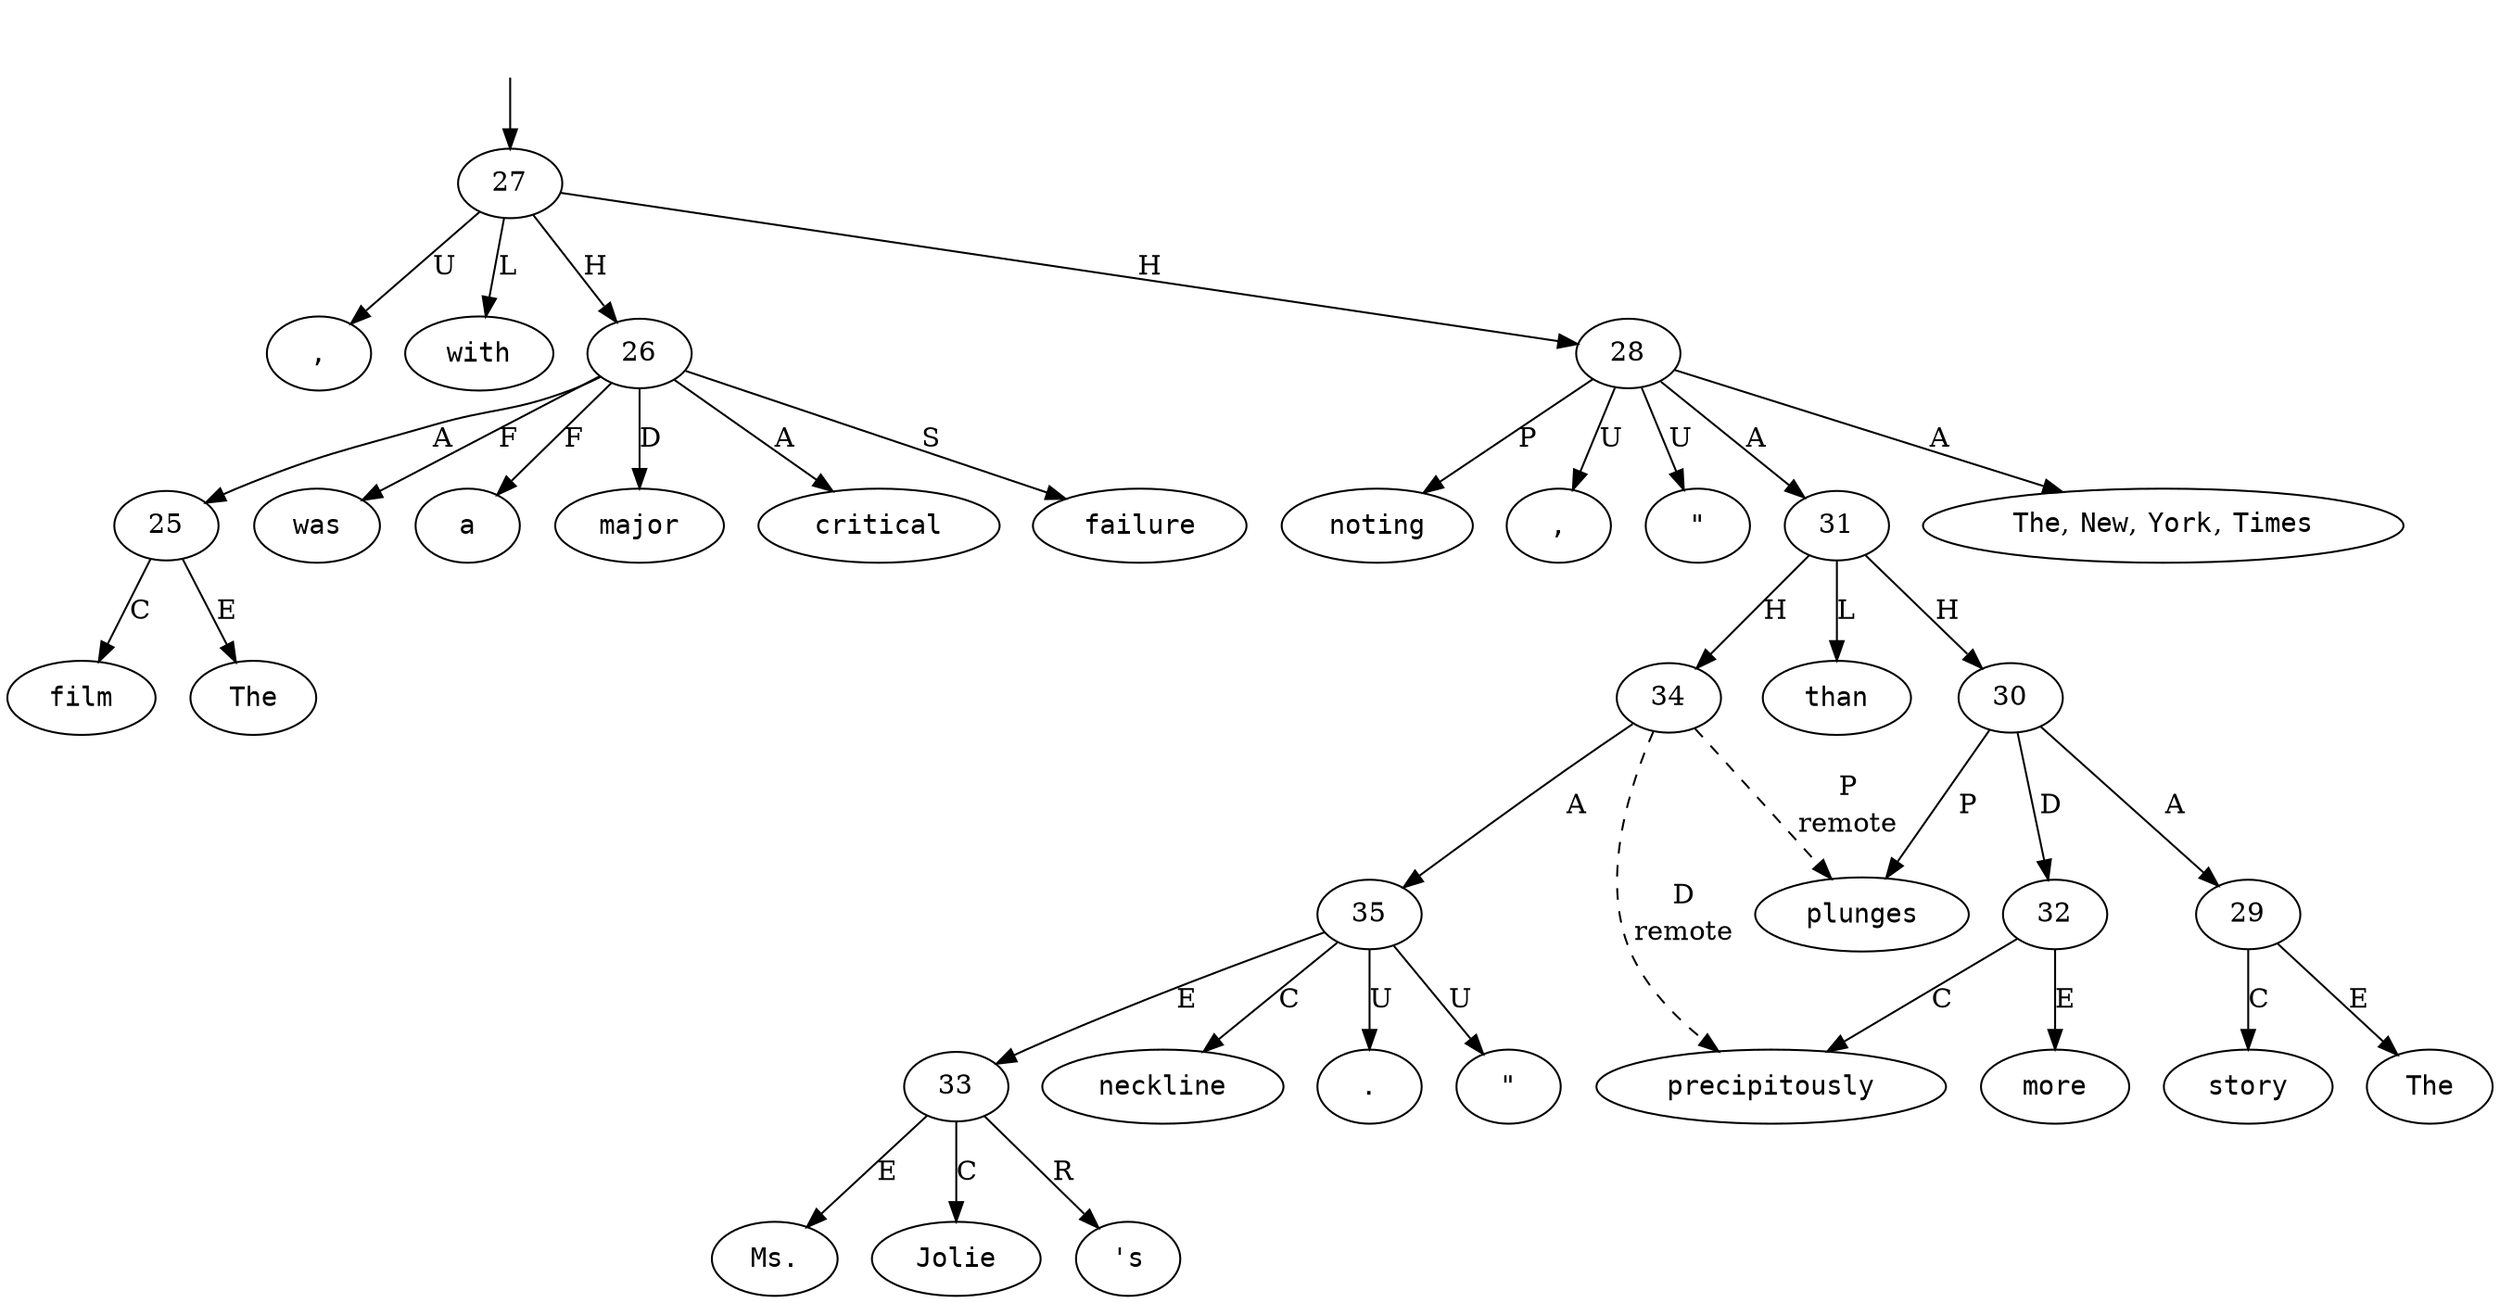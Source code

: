 digraph "727001" {
  top [ style=invis ];
  top -> 27;
  0 [ shape=oval, label=<<table align="center" border="0" cellspacing="0"><tr><td colspan="2"><font face="Courier">The</font></td></tr></table>> ];
  1 [ shape=oval, label=<<table align="center" border="0" cellspacing="0"><tr><td colspan="2"><font face="Courier">film</font></td></tr></table>> ];
  2 [ shape=oval, label=<<table align="center" border="0" cellspacing="0"><tr><td colspan="2"><font face="Courier">was</font></td></tr></table>> ];
  3 [ shape=oval, label=<<table align="center" border="0" cellspacing="0"><tr><td colspan="2"><font face="Courier">a</font></td></tr></table>> ];
  4 [ shape=oval, label=<<table align="center" border="0" cellspacing="0"><tr><td colspan="2"><font face="Courier">major</font></td></tr></table>> ];
  5 [ shape=oval, label=<<table align="center" border="0" cellspacing="0"><tr><td colspan="2"><font face="Courier">critical</font></td></tr></table>> ];
  6 [ shape=oval, label=<<table align="center" border="0" cellspacing="0"><tr><td colspan="2"><font face="Courier">failure</font></td></tr></table>> ];
  7 [ shape=oval, label=<<table align="center" border="0" cellspacing="0"><tr><td colspan="2"><font face="Courier">,</font></td></tr></table>> ];
  8 [ shape=oval, label=<<table align="center" border="0" cellspacing="0"><tr><td colspan="2"><font face="Courier">with</font></td></tr></table>> ];
  9 [ shape=oval, label=<<table align="center" border="0" cellspacing="0"><tr><td colspan="2"><font face="Courier">The</font>,&nbsp;<font face="Courier">New</font>,&nbsp;<font face="Courier">York</font>,&nbsp;<font face="Courier">Times</font></td></tr></table>> ];
  10 [ shape=oval, label=<<table align="center" border="0" cellspacing="0"><tr><td colspan="2"><font face="Courier">noting</font></td></tr></table>> ];
  11 [ shape=oval, label=<<table align="center" border="0" cellspacing="0"><tr><td colspan="2"><font face="Courier">,</font></td></tr></table>> ];
  12 [ shape=oval, label=<<table align="center" border="0" cellspacing="0"><tr><td colspan="2"><font face="Courier">&quot;</font></td></tr></table>> ];
  13 [ shape=oval, label=<<table align="center" border="0" cellspacing="0"><tr><td colspan="2"><font face="Courier">The</font></td></tr></table>> ];
  14 [ shape=oval, label=<<table align="center" border="0" cellspacing="0"><tr><td colspan="2"><font face="Courier">story</font></td></tr></table>> ];
  15 [ shape=oval, label=<<table align="center" border="0" cellspacing="0"><tr><td colspan="2"><font face="Courier">plunges</font></td></tr></table>> ];
  16 [ shape=oval, label=<<table align="center" border="0" cellspacing="0"><tr><td colspan="2"><font face="Courier">more</font></td></tr></table>> ];
  17 [ shape=oval, label=<<table align="center" border="0" cellspacing="0"><tr><td colspan="2"><font face="Courier">precipitously</font></td></tr></table>> ];
  18 [ shape=oval, label=<<table align="center" border="0" cellspacing="0"><tr><td colspan="2"><font face="Courier">than</font></td></tr></table>> ];
  19 [ shape=oval, label=<<table align="center" border="0" cellspacing="0"><tr><td colspan="2"><font face="Courier">Ms.</font></td></tr></table>> ];
  20 [ shape=oval, label=<<table align="center" border="0" cellspacing="0"><tr><td colspan="2"><font face="Courier">Jolie</font></td></tr></table>> ];
  21 [ shape=oval, label=<<table align="center" border="0" cellspacing="0"><tr><td colspan="2"><font face="Courier">&#x27;s</font></td></tr></table>> ];
  22 [ shape=oval, label=<<table align="center" border="0" cellspacing="0"><tr><td colspan="2"><font face="Courier">neckline</font></td></tr></table>> ];
  23 [ shape=oval, label=<<table align="center" border="0" cellspacing="0"><tr><td colspan="2"><font face="Courier">.</font></td></tr></table>> ];
  24 [ shape=oval, label=<<table align="center" border="0" cellspacing="0"><tr><td colspan="2"><font face="Courier">&quot;</font></td></tr></table>> ];
  25 -> 0 [ label="E" ];
  25 -> 1 [ label="C" ];
  26 -> 4 [ label="D" ];
  26 -> 2 [ label="F" ];
  26 -> 6 [ label="S" ];
  26 -> 5 [ label="A" ];
  26 -> 25 [ label="A" ];
  26 -> 3 [ label="F" ];
  27 -> 28 [ label="H" ];
  27 -> 7 [ label="U" ];
  27 -> 26 [ label="H" ];
  27 -> 8 [ label="L" ];
  28 -> 9 [ label="A" ];
  28 -> 31 [ label="A" ];
  28 -> 12 [ label="U" ];
  28 -> 11 [ label="U" ];
  28 -> 10 [ label="P" ];
  29 -> 13 [ label="E" ];
  29 -> 14 [ label="C" ];
  30 -> 15 [ label="P" ];
  30 -> 29 [ label="A" ];
  30 -> 32 [ label="D" ];
  31 -> 30 [ label="H" ];
  31 -> 34 [ label="H" ];
  31 -> 18 [ label="L" ];
  32 -> 16 [ label="E" ];
  32 -> 17 [ label="C" ];
  33 -> 21 [ label="R" ];
  33 -> 20 [ label="C" ];
  33 -> 19 [ label="E" ];
  34 -> 15 [ label=<<table align="center" border="0" cellspacing="0"><tr><td colspan="1">P</td></tr><tr><td>remote</td></tr></table>>, style=dashed ];
  34 -> 35 [ label="A" ];
  34 -> 17 [ label=<<table align="center" border="0" cellspacing="0"><tr><td colspan="1">D</td></tr><tr><td>remote</td></tr></table>>, style=dashed ];
  35 -> 33 [ label="E" ];
  35 -> 24 [ label="U" ];
  35 -> 22 [ label="C" ];
  35 -> 23 [ label="U" ];
}

